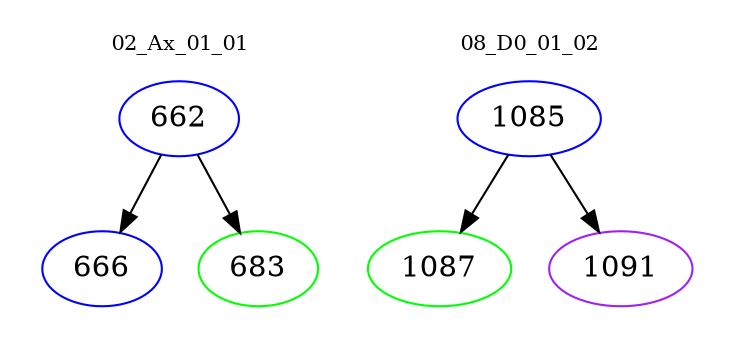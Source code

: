 digraph{
subgraph cluster_0 {
color = white
label = "02_Ax_01_01";
fontsize=10;
T0_662 [label="662", color="blue"]
T0_662 -> T0_666 [color="black"]
T0_666 [label="666", color="blue"]
T0_662 -> T0_683 [color="black"]
T0_683 [label="683", color="green"]
}
subgraph cluster_1 {
color = white
label = "08_D0_01_02";
fontsize=10;
T1_1085 [label="1085", color="blue"]
T1_1085 -> T1_1087 [color="black"]
T1_1087 [label="1087", color="green"]
T1_1085 -> T1_1091 [color="black"]
T1_1091 [label="1091", color="purple"]
}
}
